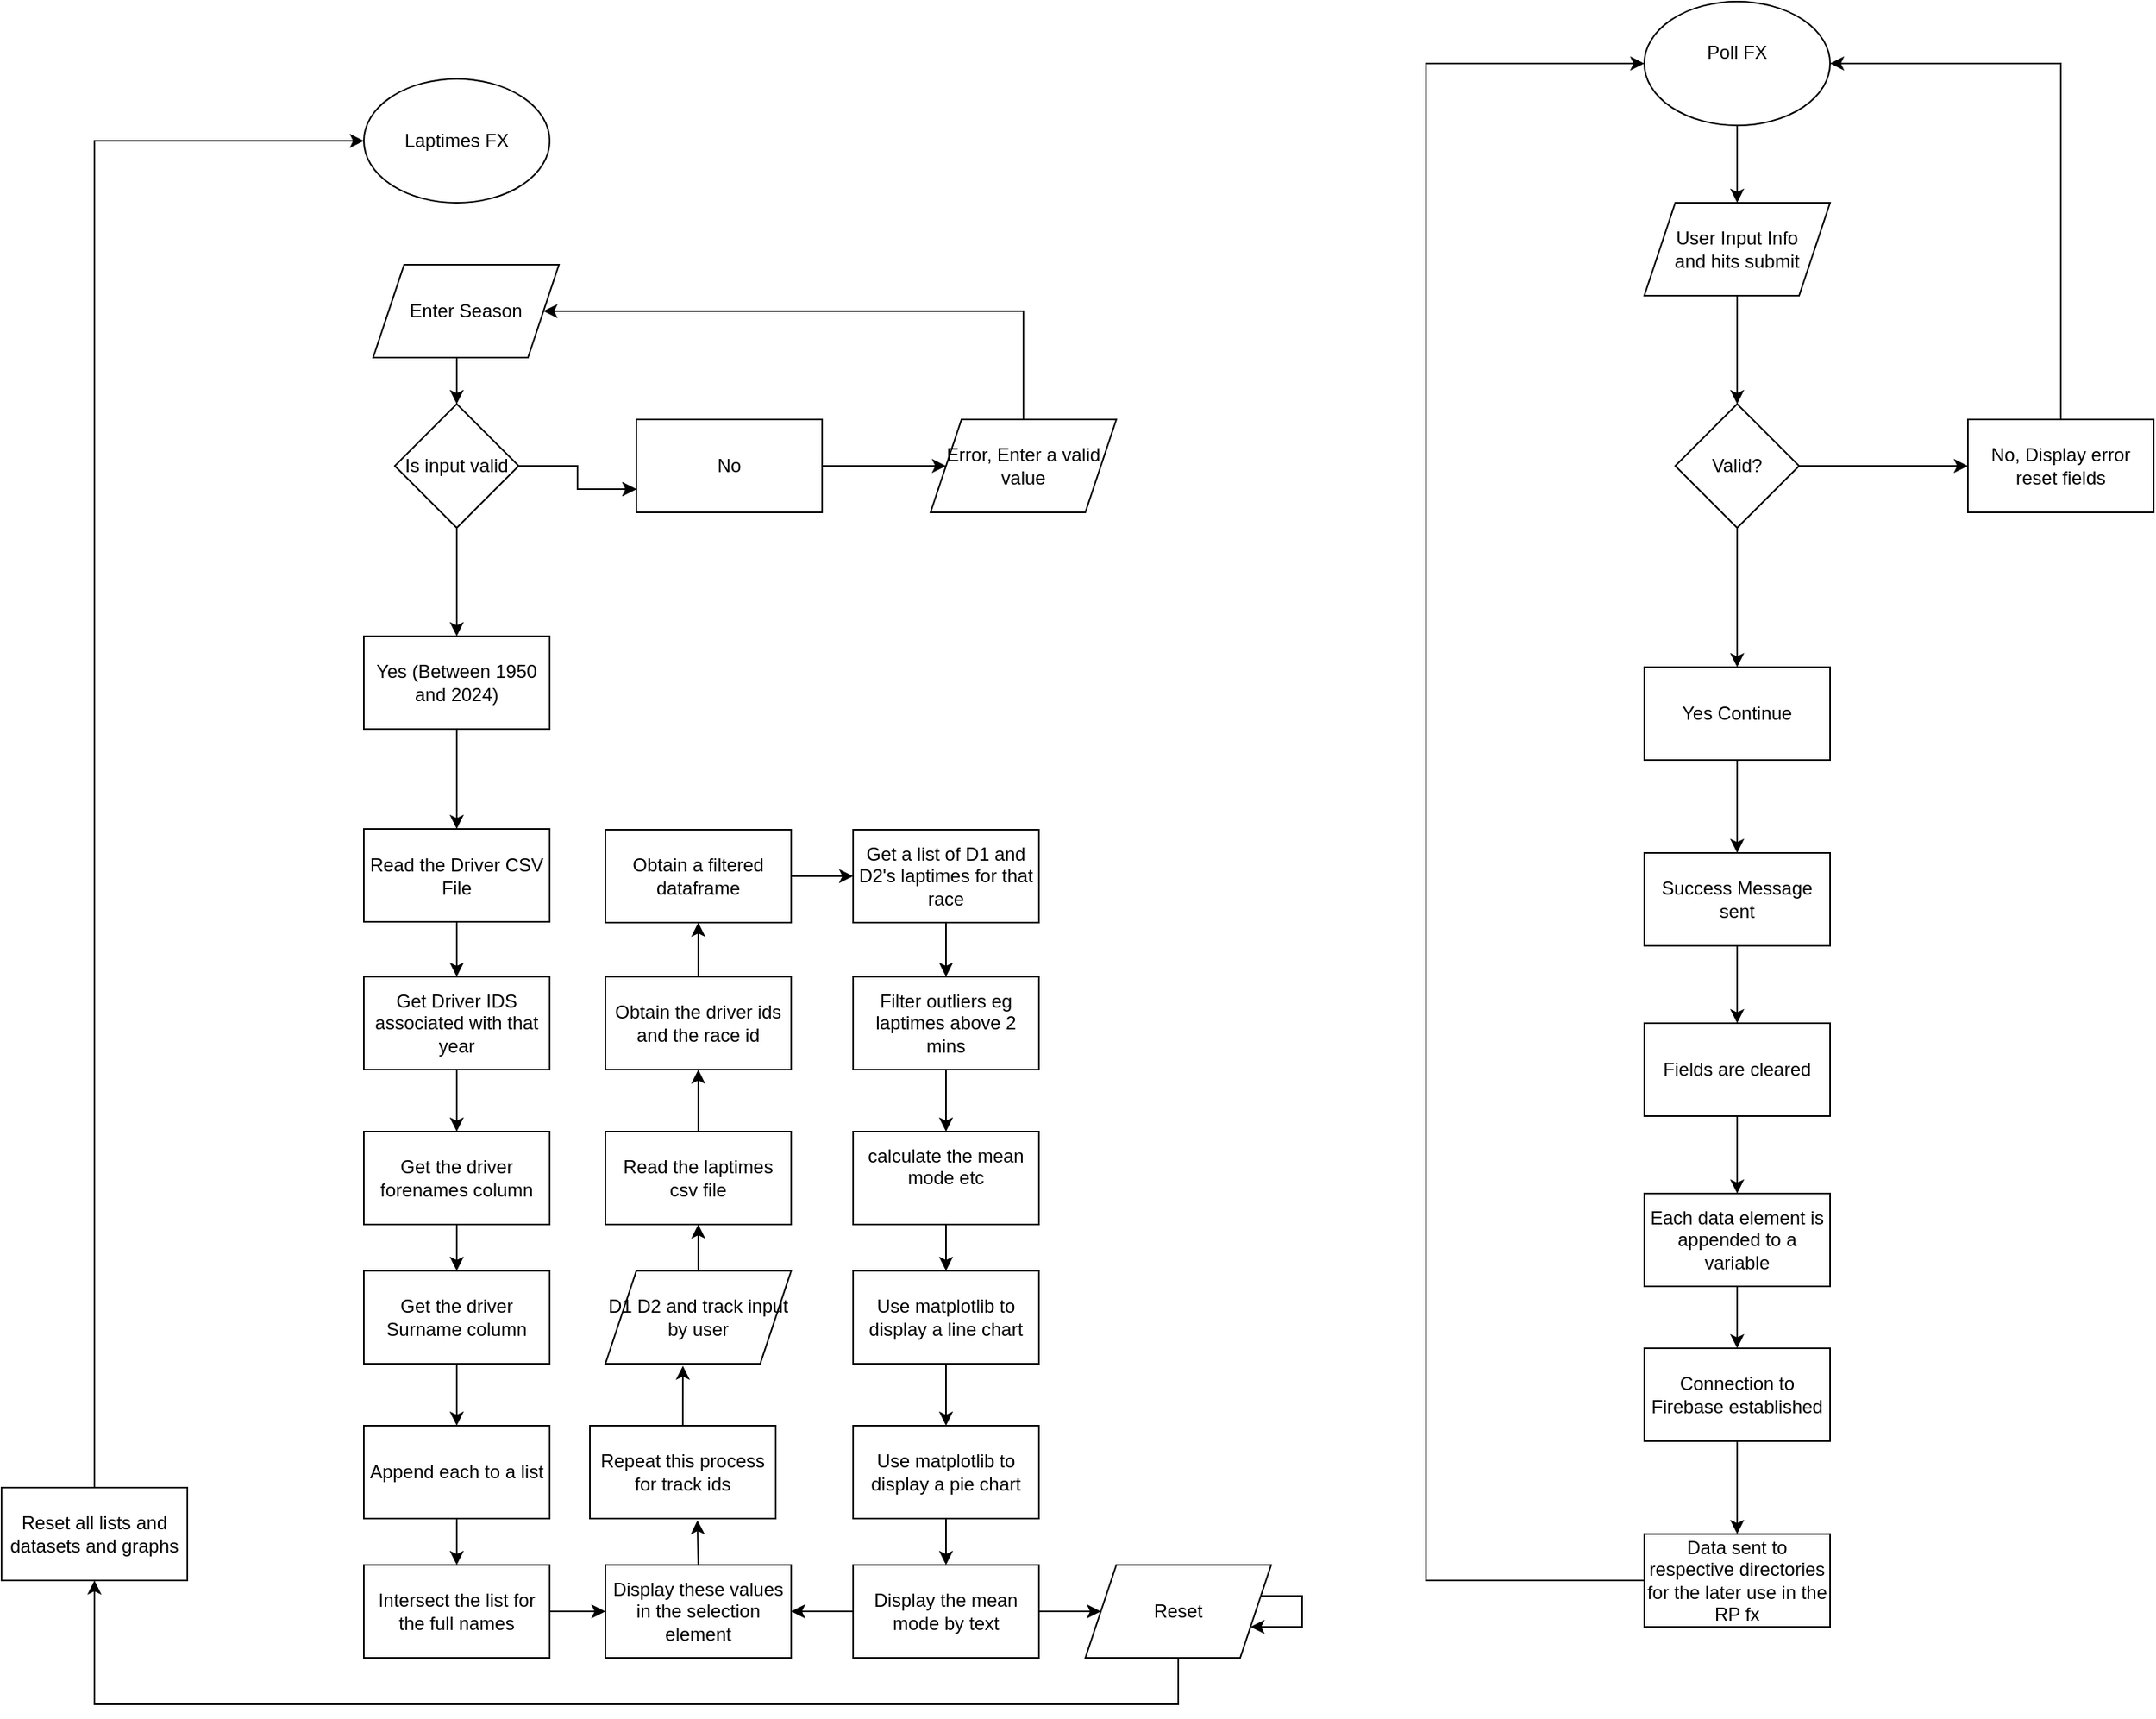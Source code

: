 <mxfile version="26.1.1">
  <diagram id="C5RBs43oDa-KdzZeNtuy" name="Page-1">
    <mxGraphModel dx="2100" dy="1116" grid="1" gridSize="10" guides="1" tooltips="1" connect="1" arrows="1" fold="1" page="1" pageScale="1" pageWidth="827" pageHeight="1169" math="0" shadow="0">
      <root>
        <mxCell id="WIyWlLk6GJQsqaUBKTNV-0" />
        <mxCell id="WIyWlLk6GJQsqaUBKTNV-1" parent="WIyWlLk6GJQsqaUBKTNV-0" />
        <mxCell id="D0Ey0NjeRFEps9NoPJpd-0" value="Laptimes FX" style="ellipse;whiteSpace=wrap;html=1;" vertex="1" parent="WIyWlLk6GJQsqaUBKTNV-1">
          <mxGeometry x="354" y="100" width="120" height="80" as="geometry" />
        </mxCell>
        <mxCell id="D0Ey0NjeRFEps9NoPJpd-53" style="edgeStyle=orthogonalEdgeStyle;rounded=0;orthogonalLoop=1;jettySize=auto;html=1;exitX=0.5;exitY=1;exitDx=0;exitDy=0;entryX=0.5;entryY=0;entryDx=0;entryDy=0;" edge="1" parent="WIyWlLk6GJQsqaUBKTNV-1" source="D0Ey0NjeRFEps9NoPJpd-5" target="D0Ey0NjeRFEps9NoPJpd-6">
          <mxGeometry relative="1" as="geometry" />
        </mxCell>
        <mxCell id="D0Ey0NjeRFEps9NoPJpd-5" value="Enter Season" style="shape=parallelogram;perimeter=parallelogramPerimeter;whiteSpace=wrap;html=1;fixedSize=1;" vertex="1" parent="WIyWlLk6GJQsqaUBKTNV-1">
          <mxGeometry x="360" y="220" width="120" height="60" as="geometry" />
        </mxCell>
        <mxCell id="D0Ey0NjeRFEps9NoPJpd-30" style="edgeStyle=orthogonalEdgeStyle;rounded=0;orthogonalLoop=1;jettySize=auto;html=1;exitX=0.5;exitY=1;exitDx=0;exitDy=0;entryX=0.5;entryY=0;entryDx=0;entryDy=0;" edge="1" parent="WIyWlLk6GJQsqaUBKTNV-1" source="D0Ey0NjeRFEps9NoPJpd-6" target="D0Ey0NjeRFEps9NoPJpd-7">
          <mxGeometry relative="1" as="geometry" />
        </mxCell>
        <mxCell id="D0Ey0NjeRFEps9NoPJpd-50" style="edgeStyle=orthogonalEdgeStyle;rounded=0;orthogonalLoop=1;jettySize=auto;html=1;exitX=1;exitY=0.5;exitDx=0;exitDy=0;entryX=0;entryY=0.75;entryDx=0;entryDy=0;" edge="1" parent="WIyWlLk6GJQsqaUBKTNV-1" source="D0Ey0NjeRFEps9NoPJpd-6" target="D0Ey0NjeRFEps9NoPJpd-8">
          <mxGeometry relative="1" as="geometry" />
        </mxCell>
        <mxCell id="D0Ey0NjeRFEps9NoPJpd-51" style="edgeStyle=orthogonalEdgeStyle;rounded=0;orthogonalLoop=1;jettySize=auto;html=1;exitX=1;exitY=0.5;exitDx=0;exitDy=0;entryX=0;entryY=0.75;entryDx=0;entryDy=0;" edge="1" parent="WIyWlLk6GJQsqaUBKTNV-1" source="D0Ey0NjeRFEps9NoPJpd-6" target="D0Ey0NjeRFEps9NoPJpd-8">
          <mxGeometry relative="1" as="geometry" />
        </mxCell>
        <mxCell id="D0Ey0NjeRFEps9NoPJpd-6" value="Is input valid" style="rhombus;whiteSpace=wrap;html=1;" vertex="1" parent="WIyWlLk6GJQsqaUBKTNV-1">
          <mxGeometry x="374" y="310" width="80" height="80" as="geometry" />
        </mxCell>
        <mxCell id="D0Ey0NjeRFEps9NoPJpd-31" style="edgeStyle=orthogonalEdgeStyle;rounded=0;orthogonalLoop=1;jettySize=auto;html=1;exitX=0.5;exitY=1;exitDx=0;exitDy=0;" edge="1" parent="WIyWlLk6GJQsqaUBKTNV-1" source="D0Ey0NjeRFEps9NoPJpd-7" target="D0Ey0NjeRFEps9NoPJpd-10">
          <mxGeometry relative="1" as="geometry" />
        </mxCell>
        <mxCell id="D0Ey0NjeRFEps9NoPJpd-7" value="Yes (Between 1950 and 2024)" style="rounded=0;whiteSpace=wrap;html=1;" vertex="1" parent="WIyWlLk6GJQsqaUBKTNV-1">
          <mxGeometry x="354" y="460" width="120" height="60" as="geometry" />
        </mxCell>
        <mxCell id="D0Ey0NjeRFEps9NoPJpd-52" style="edgeStyle=orthogonalEdgeStyle;rounded=0;orthogonalLoop=1;jettySize=auto;html=1;exitX=1;exitY=0.5;exitDx=0;exitDy=0;entryX=0;entryY=0.5;entryDx=0;entryDy=0;" edge="1" parent="WIyWlLk6GJQsqaUBKTNV-1" source="D0Ey0NjeRFEps9NoPJpd-8" target="D0Ey0NjeRFEps9NoPJpd-9">
          <mxGeometry relative="1" as="geometry" />
        </mxCell>
        <mxCell id="D0Ey0NjeRFEps9NoPJpd-8" value="No" style="rounded=0;whiteSpace=wrap;html=1;" vertex="1" parent="WIyWlLk6GJQsqaUBKTNV-1">
          <mxGeometry x="530" y="320" width="120" height="60" as="geometry" />
        </mxCell>
        <mxCell id="D0Ey0NjeRFEps9NoPJpd-54" style="edgeStyle=orthogonalEdgeStyle;rounded=0;orthogonalLoop=1;jettySize=auto;html=1;entryX=1;entryY=0.5;entryDx=0;entryDy=0;" edge="1" parent="WIyWlLk6GJQsqaUBKTNV-1" source="D0Ey0NjeRFEps9NoPJpd-9" target="D0Ey0NjeRFEps9NoPJpd-5">
          <mxGeometry relative="1" as="geometry">
            <Array as="points">
              <mxPoint x="780" y="250" />
            </Array>
          </mxGeometry>
        </mxCell>
        <mxCell id="D0Ey0NjeRFEps9NoPJpd-9" value="Error, Enter a valid value" style="shape=parallelogram;perimeter=parallelogramPerimeter;whiteSpace=wrap;html=1;fixedSize=1;" vertex="1" parent="WIyWlLk6GJQsqaUBKTNV-1">
          <mxGeometry x="720" y="320" width="120" height="60" as="geometry" />
        </mxCell>
        <mxCell id="D0Ey0NjeRFEps9NoPJpd-32" style="edgeStyle=orthogonalEdgeStyle;rounded=0;orthogonalLoop=1;jettySize=auto;html=1;exitX=0.5;exitY=1;exitDx=0;exitDy=0;entryX=0.5;entryY=0;entryDx=0;entryDy=0;" edge="1" parent="WIyWlLk6GJQsqaUBKTNV-1" source="D0Ey0NjeRFEps9NoPJpd-10" target="D0Ey0NjeRFEps9NoPJpd-11">
          <mxGeometry relative="1" as="geometry" />
        </mxCell>
        <mxCell id="D0Ey0NjeRFEps9NoPJpd-10" value="Read the Driver CSV File" style="rounded=0;whiteSpace=wrap;html=1;" vertex="1" parent="WIyWlLk6GJQsqaUBKTNV-1">
          <mxGeometry x="354" y="584.5" width="120" height="60" as="geometry" />
        </mxCell>
        <mxCell id="D0Ey0NjeRFEps9NoPJpd-33" style="edgeStyle=orthogonalEdgeStyle;rounded=0;orthogonalLoop=1;jettySize=auto;html=1;exitX=0.5;exitY=1;exitDx=0;exitDy=0;entryX=0.5;entryY=0;entryDx=0;entryDy=0;" edge="1" parent="WIyWlLk6GJQsqaUBKTNV-1" source="D0Ey0NjeRFEps9NoPJpd-11" target="D0Ey0NjeRFEps9NoPJpd-12">
          <mxGeometry relative="1" as="geometry" />
        </mxCell>
        <mxCell id="D0Ey0NjeRFEps9NoPJpd-11" value="Get Driver IDS associated with that year" style="rounded=0;whiteSpace=wrap;html=1;" vertex="1" parent="WIyWlLk6GJQsqaUBKTNV-1">
          <mxGeometry x="354" y="680" width="120" height="60" as="geometry" />
        </mxCell>
        <mxCell id="D0Ey0NjeRFEps9NoPJpd-34" style="edgeStyle=orthogonalEdgeStyle;rounded=0;orthogonalLoop=1;jettySize=auto;html=1;exitX=0.5;exitY=1;exitDx=0;exitDy=0;" edge="1" parent="WIyWlLk6GJQsqaUBKTNV-1" source="D0Ey0NjeRFEps9NoPJpd-12" target="D0Ey0NjeRFEps9NoPJpd-13">
          <mxGeometry relative="1" as="geometry" />
        </mxCell>
        <mxCell id="D0Ey0NjeRFEps9NoPJpd-12" value="Get the driver forenames column" style="rounded=0;whiteSpace=wrap;html=1;" vertex="1" parent="WIyWlLk6GJQsqaUBKTNV-1">
          <mxGeometry x="354" y="780" width="120" height="60" as="geometry" />
        </mxCell>
        <mxCell id="D0Ey0NjeRFEps9NoPJpd-35" style="edgeStyle=orthogonalEdgeStyle;rounded=0;orthogonalLoop=1;jettySize=auto;html=1;exitX=0.5;exitY=1;exitDx=0;exitDy=0;" edge="1" parent="WIyWlLk6GJQsqaUBKTNV-1" source="D0Ey0NjeRFEps9NoPJpd-13" target="D0Ey0NjeRFEps9NoPJpd-14">
          <mxGeometry relative="1" as="geometry" />
        </mxCell>
        <mxCell id="D0Ey0NjeRFEps9NoPJpd-13" value="Get the driver Surname column" style="rounded=0;whiteSpace=wrap;html=1;" vertex="1" parent="WIyWlLk6GJQsqaUBKTNV-1">
          <mxGeometry x="354" y="870" width="120" height="60" as="geometry" />
        </mxCell>
        <mxCell id="D0Ey0NjeRFEps9NoPJpd-36" style="edgeStyle=orthogonalEdgeStyle;rounded=0;orthogonalLoop=1;jettySize=auto;html=1;exitX=0.5;exitY=1;exitDx=0;exitDy=0;entryX=0.5;entryY=0;entryDx=0;entryDy=0;" edge="1" parent="WIyWlLk6GJQsqaUBKTNV-1" source="D0Ey0NjeRFEps9NoPJpd-14" target="D0Ey0NjeRFEps9NoPJpd-15">
          <mxGeometry relative="1" as="geometry" />
        </mxCell>
        <mxCell id="D0Ey0NjeRFEps9NoPJpd-14" value="Append each to a list" style="rounded=0;whiteSpace=wrap;html=1;" vertex="1" parent="WIyWlLk6GJQsqaUBKTNV-1">
          <mxGeometry x="354" y="970" width="120" height="60" as="geometry" />
        </mxCell>
        <mxCell id="D0Ey0NjeRFEps9NoPJpd-37" style="edgeStyle=orthogonalEdgeStyle;rounded=0;orthogonalLoop=1;jettySize=auto;html=1;exitX=1;exitY=0.5;exitDx=0;exitDy=0;entryX=0;entryY=0.5;entryDx=0;entryDy=0;" edge="1" parent="WIyWlLk6GJQsqaUBKTNV-1" source="D0Ey0NjeRFEps9NoPJpd-15" target="D0Ey0NjeRFEps9NoPJpd-16">
          <mxGeometry relative="1" as="geometry" />
        </mxCell>
        <mxCell id="D0Ey0NjeRFEps9NoPJpd-15" value="Intersect the list for the full names" style="rounded=0;whiteSpace=wrap;html=1;" vertex="1" parent="WIyWlLk6GJQsqaUBKTNV-1">
          <mxGeometry x="354" y="1060" width="120" height="60" as="geometry" />
        </mxCell>
        <mxCell id="D0Ey0NjeRFEps9NoPJpd-16" value="Display these values in the selection element" style="rounded=0;whiteSpace=wrap;html=1;" vertex="1" parent="WIyWlLk6GJQsqaUBKTNV-1">
          <mxGeometry x="510" y="1060" width="120" height="60" as="geometry" />
        </mxCell>
        <mxCell id="D0Ey0NjeRFEps9NoPJpd-40" style="edgeStyle=orthogonalEdgeStyle;rounded=0;orthogonalLoop=1;jettySize=auto;html=1;exitX=0.5;exitY=0;exitDx=0;exitDy=0;entryX=0.5;entryY=1;entryDx=0;entryDy=0;" edge="1" parent="WIyWlLk6GJQsqaUBKTNV-1" source="D0Ey0NjeRFEps9NoPJpd-17" target="D0Ey0NjeRFEps9NoPJpd-21">
          <mxGeometry relative="1" as="geometry" />
        </mxCell>
        <mxCell id="D0Ey0NjeRFEps9NoPJpd-17" value="D1 D2 and track input by user" style="shape=parallelogram;perimeter=parallelogramPerimeter;whiteSpace=wrap;html=1;fixedSize=1;" vertex="1" parent="WIyWlLk6GJQsqaUBKTNV-1">
          <mxGeometry x="510" y="870" width="120" height="60" as="geometry" />
        </mxCell>
        <mxCell id="D0Ey0NjeRFEps9NoPJpd-18" value="Repeat this process for track ids" style="rounded=0;whiteSpace=wrap;html=1;" vertex="1" parent="WIyWlLk6GJQsqaUBKTNV-1">
          <mxGeometry x="500" y="970" width="120" height="60" as="geometry" />
        </mxCell>
        <mxCell id="D0Ey0NjeRFEps9NoPJpd-42" style="edgeStyle=orthogonalEdgeStyle;rounded=0;orthogonalLoop=1;jettySize=auto;html=1;exitX=0.5;exitY=0;exitDx=0;exitDy=0;entryX=0.5;entryY=1;entryDx=0;entryDy=0;" edge="1" parent="WIyWlLk6GJQsqaUBKTNV-1" source="D0Ey0NjeRFEps9NoPJpd-19" target="D0Ey0NjeRFEps9NoPJpd-20">
          <mxGeometry relative="1" as="geometry" />
        </mxCell>
        <mxCell id="D0Ey0NjeRFEps9NoPJpd-19" value="Obtain the driver ids and the race id" style="rounded=0;whiteSpace=wrap;html=1;" vertex="1" parent="WIyWlLk6GJQsqaUBKTNV-1">
          <mxGeometry x="510" y="680" width="120" height="60" as="geometry" />
        </mxCell>
        <mxCell id="D0Ey0NjeRFEps9NoPJpd-43" style="edgeStyle=orthogonalEdgeStyle;rounded=0;orthogonalLoop=1;jettySize=auto;html=1;exitX=1;exitY=0.5;exitDx=0;exitDy=0;entryX=0;entryY=0.5;entryDx=0;entryDy=0;" edge="1" parent="WIyWlLk6GJQsqaUBKTNV-1" source="D0Ey0NjeRFEps9NoPJpd-20" target="D0Ey0NjeRFEps9NoPJpd-22">
          <mxGeometry relative="1" as="geometry" />
        </mxCell>
        <mxCell id="D0Ey0NjeRFEps9NoPJpd-20" value="Obtain a filtered dataframe" style="rounded=0;whiteSpace=wrap;html=1;" vertex="1" parent="WIyWlLk6GJQsqaUBKTNV-1">
          <mxGeometry x="510" y="585" width="120" height="60" as="geometry" />
        </mxCell>
        <mxCell id="D0Ey0NjeRFEps9NoPJpd-41" style="edgeStyle=orthogonalEdgeStyle;rounded=0;orthogonalLoop=1;jettySize=auto;html=1;exitX=0.5;exitY=0;exitDx=0;exitDy=0;entryX=0.5;entryY=1;entryDx=0;entryDy=0;" edge="1" parent="WIyWlLk6GJQsqaUBKTNV-1" source="D0Ey0NjeRFEps9NoPJpd-21" target="D0Ey0NjeRFEps9NoPJpd-19">
          <mxGeometry relative="1" as="geometry" />
        </mxCell>
        <mxCell id="D0Ey0NjeRFEps9NoPJpd-21" value="Read the laptimes csv file" style="rounded=0;whiteSpace=wrap;html=1;" vertex="1" parent="WIyWlLk6GJQsqaUBKTNV-1">
          <mxGeometry x="510" y="780" width="120" height="60" as="geometry" />
        </mxCell>
        <mxCell id="D0Ey0NjeRFEps9NoPJpd-44" style="edgeStyle=orthogonalEdgeStyle;rounded=0;orthogonalLoop=1;jettySize=auto;html=1;exitX=0.5;exitY=1;exitDx=0;exitDy=0;entryX=0.5;entryY=0;entryDx=0;entryDy=0;" edge="1" parent="WIyWlLk6GJQsqaUBKTNV-1" source="D0Ey0NjeRFEps9NoPJpd-22" target="D0Ey0NjeRFEps9NoPJpd-23">
          <mxGeometry relative="1" as="geometry" />
        </mxCell>
        <mxCell id="D0Ey0NjeRFEps9NoPJpd-22" value="Get a list of D1 and D2&#39;s laptimes for that race" style="rounded=0;whiteSpace=wrap;html=1;" vertex="1" parent="WIyWlLk6GJQsqaUBKTNV-1">
          <mxGeometry x="670" y="585" width="120" height="60" as="geometry" />
        </mxCell>
        <mxCell id="D0Ey0NjeRFEps9NoPJpd-45" style="edgeStyle=orthogonalEdgeStyle;rounded=0;orthogonalLoop=1;jettySize=auto;html=1;exitX=0.5;exitY=1;exitDx=0;exitDy=0;entryX=0.5;entryY=0;entryDx=0;entryDy=0;" edge="1" parent="WIyWlLk6GJQsqaUBKTNV-1" source="D0Ey0NjeRFEps9NoPJpd-23" target="D0Ey0NjeRFEps9NoPJpd-24">
          <mxGeometry relative="1" as="geometry" />
        </mxCell>
        <mxCell id="D0Ey0NjeRFEps9NoPJpd-23" value="Filter outliers eg laptimes above 2 mins" style="rounded=0;whiteSpace=wrap;html=1;" vertex="1" parent="WIyWlLk6GJQsqaUBKTNV-1">
          <mxGeometry x="670" y="680" width="120" height="60" as="geometry" />
        </mxCell>
        <mxCell id="D0Ey0NjeRFEps9NoPJpd-46" style="edgeStyle=orthogonalEdgeStyle;rounded=0;orthogonalLoop=1;jettySize=auto;html=1;exitX=0.5;exitY=1;exitDx=0;exitDy=0;entryX=0.5;entryY=0;entryDx=0;entryDy=0;" edge="1" parent="WIyWlLk6GJQsqaUBKTNV-1" source="D0Ey0NjeRFEps9NoPJpd-24" target="D0Ey0NjeRFEps9NoPJpd-27">
          <mxGeometry relative="1" as="geometry" />
        </mxCell>
        <mxCell id="D0Ey0NjeRFEps9NoPJpd-24" value="&lt;div&gt;calculate the mean mode etc&lt;/div&gt;&lt;div&gt;&lt;br&gt;&lt;/div&gt;" style="rounded=0;whiteSpace=wrap;html=1;" vertex="1" parent="WIyWlLk6GJQsqaUBKTNV-1">
          <mxGeometry x="670" y="780" width="120" height="60" as="geometry" />
        </mxCell>
        <mxCell id="D0Ey0NjeRFEps9NoPJpd-47" style="edgeStyle=orthogonalEdgeStyle;rounded=0;orthogonalLoop=1;jettySize=auto;html=1;exitX=0.5;exitY=1;exitDx=0;exitDy=0;entryX=0.5;entryY=0;entryDx=0;entryDy=0;" edge="1" parent="WIyWlLk6GJQsqaUBKTNV-1" source="D0Ey0NjeRFEps9NoPJpd-27" target="D0Ey0NjeRFEps9NoPJpd-28">
          <mxGeometry relative="1" as="geometry" />
        </mxCell>
        <mxCell id="D0Ey0NjeRFEps9NoPJpd-27" value="Use matplotlib to display a line chart" style="rounded=0;whiteSpace=wrap;html=1;" vertex="1" parent="WIyWlLk6GJQsqaUBKTNV-1">
          <mxGeometry x="670" y="870" width="120" height="60" as="geometry" />
        </mxCell>
        <mxCell id="D0Ey0NjeRFEps9NoPJpd-48" style="edgeStyle=orthogonalEdgeStyle;rounded=0;orthogonalLoop=1;jettySize=auto;html=1;exitX=0.5;exitY=1;exitDx=0;exitDy=0;entryX=0.5;entryY=0;entryDx=0;entryDy=0;" edge="1" parent="WIyWlLk6GJQsqaUBKTNV-1" source="D0Ey0NjeRFEps9NoPJpd-28" target="D0Ey0NjeRFEps9NoPJpd-29">
          <mxGeometry relative="1" as="geometry" />
        </mxCell>
        <mxCell id="D0Ey0NjeRFEps9NoPJpd-28" value="Use matplotlib to display a pie chart" style="rounded=0;whiteSpace=wrap;html=1;" vertex="1" parent="WIyWlLk6GJQsqaUBKTNV-1">
          <mxGeometry x="670" y="970" width="120" height="60" as="geometry" />
        </mxCell>
        <mxCell id="D0Ey0NjeRFEps9NoPJpd-58" style="edgeStyle=orthogonalEdgeStyle;rounded=0;orthogonalLoop=1;jettySize=auto;html=1;exitX=1;exitY=0.5;exitDx=0;exitDy=0;" edge="1" parent="WIyWlLk6GJQsqaUBKTNV-1" source="D0Ey0NjeRFEps9NoPJpd-29" target="D0Ey0NjeRFEps9NoPJpd-56">
          <mxGeometry relative="1" as="geometry" />
        </mxCell>
        <mxCell id="D0Ey0NjeRFEps9NoPJpd-60" value="" style="edgeStyle=orthogonalEdgeStyle;rounded=0;orthogonalLoop=1;jettySize=auto;html=1;" edge="1" parent="WIyWlLk6GJQsqaUBKTNV-1" source="D0Ey0NjeRFEps9NoPJpd-29" target="D0Ey0NjeRFEps9NoPJpd-16">
          <mxGeometry relative="1" as="geometry" />
        </mxCell>
        <mxCell id="D0Ey0NjeRFEps9NoPJpd-29" value="Display the mean mode by text" style="rounded=0;whiteSpace=wrap;html=1;" vertex="1" parent="WIyWlLk6GJQsqaUBKTNV-1">
          <mxGeometry x="670" y="1060" width="120" height="60" as="geometry" />
        </mxCell>
        <mxCell id="D0Ey0NjeRFEps9NoPJpd-38" style="edgeStyle=orthogonalEdgeStyle;rounded=0;orthogonalLoop=1;jettySize=auto;html=1;exitX=0.5;exitY=0;exitDx=0;exitDy=0;entryX=0.579;entryY=1.018;entryDx=0;entryDy=0;entryPerimeter=0;" edge="1" parent="WIyWlLk6GJQsqaUBKTNV-1" source="D0Ey0NjeRFEps9NoPJpd-16" target="D0Ey0NjeRFEps9NoPJpd-18">
          <mxGeometry relative="1" as="geometry" />
        </mxCell>
        <mxCell id="D0Ey0NjeRFEps9NoPJpd-39" style="edgeStyle=orthogonalEdgeStyle;rounded=0;orthogonalLoop=1;jettySize=auto;html=1;exitX=0.5;exitY=0;exitDx=0;exitDy=0;entryX=0.417;entryY=1.022;entryDx=0;entryDy=0;entryPerimeter=0;" edge="1" parent="WIyWlLk6GJQsqaUBKTNV-1" source="D0Ey0NjeRFEps9NoPJpd-18" target="D0Ey0NjeRFEps9NoPJpd-17">
          <mxGeometry relative="1" as="geometry" />
        </mxCell>
        <mxCell id="D0Ey0NjeRFEps9NoPJpd-59" style="edgeStyle=orthogonalEdgeStyle;rounded=0;orthogonalLoop=1;jettySize=auto;html=1;entryX=0.5;entryY=1;entryDx=0;entryDy=0;" edge="1" parent="WIyWlLk6GJQsqaUBKTNV-1" source="D0Ey0NjeRFEps9NoPJpd-56" target="D0Ey0NjeRFEps9NoPJpd-63">
          <mxGeometry relative="1" as="geometry">
            <mxPoint x="180" y="1100" as="targetPoint" />
            <Array as="points">
              <mxPoint x="880" y="1150" />
              <mxPoint x="180" y="1150" />
            </Array>
          </mxGeometry>
        </mxCell>
        <mxCell id="D0Ey0NjeRFEps9NoPJpd-56" value="Reset " style="shape=parallelogram;perimeter=parallelogramPerimeter;whiteSpace=wrap;html=1;fixedSize=1;" vertex="1" parent="WIyWlLk6GJQsqaUBKTNV-1">
          <mxGeometry x="820" y="1060" width="120" height="60" as="geometry" />
        </mxCell>
        <mxCell id="D0Ey0NjeRFEps9NoPJpd-57" style="edgeStyle=orthogonalEdgeStyle;rounded=0;orthogonalLoop=1;jettySize=auto;html=1;" edge="1" parent="WIyWlLk6GJQsqaUBKTNV-1" source="D0Ey0NjeRFEps9NoPJpd-56" target="D0Ey0NjeRFEps9NoPJpd-56">
          <mxGeometry relative="1" as="geometry" />
        </mxCell>
        <mxCell id="D0Ey0NjeRFEps9NoPJpd-65" style="edgeStyle=orthogonalEdgeStyle;rounded=0;orthogonalLoop=1;jettySize=auto;html=1;exitX=0.5;exitY=0;exitDx=0;exitDy=0;entryX=0;entryY=0.5;entryDx=0;entryDy=0;" edge="1" parent="WIyWlLk6GJQsqaUBKTNV-1" source="D0Ey0NjeRFEps9NoPJpd-63" target="D0Ey0NjeRFEps9NoPJpd-0">
          <mxGeometry relative="1" as="geometry">
            <mxPoint x="180" y="110" as="targetPoint" />
          </mxGeometry>
        </mxCell>
        <mxCell id="D0Ey0NjeRFEps9NoPJpd-63" value="Reset all lists and datasets and graphs" style="rounded=0;whiteSpace=wrap;html=1;" vertex="1" parent="WIyWlLk6GJQsqaUBKTNV-1">
          <mxGeometry x="120" y="1010" width="120" height="60" as="geometry" />
        </mxCell>
        <mxCell id="D0Ey0NjeRFEps9NoPJpd-75" style="edgeStyle=orthogonalEdgeStyle;rounded=0;orthogonalLoop=1;jettySize=auto;html=1;exitX=0.5;exitY=1;exitDx=0;exitDy=0;entryX=0.5;entryY=0;entryDx=0;entryDy=0;" edge="1" parent="WIyWlLk6GJQsqaUBKTNV-1" source="D0Ey0NjeRFEps9NoPJpd-66" target="D0Ey0NjeRFEps9NoPJpd-67">
          <mxGeometry relative="1" as="geometry" />
        </mxCell>
        <mxCell id="D0Ey0NjeRFEps9NoPJpd-66" value="&lt;div&gt;Poll FX&lt;/div&gt;&lt;div&gt;&lt;br&gt;&lt;/div&gt;" style="ellipse;whiteSpace=wrap;html=1;" vertex="1" parent="WIyWlLk6GJQsqaUBKTNV-1">
          <mxGeometry x="1181" y="50" width="120" height="80" as="geometry" />
        </mxCell>
        <mxCell id="D0Ey0NjeRFEps9NoPJpd-76" style="edgeStyle=orthogonalEdgeStyle;rounded=0;orthogonalLoop=1;jettySize=auto;html=1;exitX=0.5;exitY=1;exitDx=0;exitDy=0;" edge="1" parent="WIyWlLk6GJQsqaUBKTNV-1" source="D0Ey0NjeRFEps9NoPJpd-67" target="D0Ey0NjeRFEps9NoPJpd-71">
          <mxGeometry relative="1" as="geometry" />
        </mxCell>
        <mxCell id="D0Ey0NjeRFEps9NoPJpd-67" value="&lt;div&gt;User Input Info&lt;/div&gt;&lt;div&gt;and hits submit&lt;/div&gt;" style="shape=parallelogram;perimeter=parallelogramPerimeter;whiteSpace=wrap;html=1;fixedSize=1;" vertex="1" parent="WIyWlLk6GJQsqaUBKTNV-1">
          <mxGeometry x="1181" y="180" width="120" height="60" as="geometry" />
        </mxCell>
        <mxCell id="D0Ey0NjeRFEps9NoPJpd-77" style="edgeStyle=orthogonalEdgeStyle;rounded=0;orthogonalLoop=1;jettySize=auto;html=1;exitX=1;exitY=0.5;exitDx=0;exitDy=0;entryX=0;entryY=0.5;entryDx=0;entryDy=0;" edge="1" parent="WIyWlLk6GJQsqaUBKTNV-1" source="D0Ey0NjeRFEps9NoPJpd-71" target="D0Ey0NjeRFEps9NoPJpd-73">
          <mxGeometry relative="1" as="geometry">
            <mxPoint x="1360" y="370" as="targetPoint" />
          </mxGeometry>
        </mxCell>
        <mxCell id="D0Ey0NjeRFEps9NoPJpd-79" style="edgeStyle=orthogonalEdgeStyle;rounded=0;orthogonalLoop=1;jettySize=auto;html=1;exitX=0.5;exitY=1;exitDx=0;exitDy=0;entryX=0.5;entryY=0;entryDx=0;entryDy=0;" edge="1" parent="WIyWlLk6GJQsqaUBKTNV-1" source="D0Ey0NjeRFEps9NoPJpd-71" target="D0Ey0NjeRFEps9NoPJpd-72">
          <mxGeometry relative="1" as="geometry" />
        </mxCell>
        <mxCell id="D0Ey0NjeRFEps9NoPJpd-71" value="Valid?" style="rhombus;whiteSpace=wrap;html=1;" vertex="1" parent="WIyWlLk6GJQsqaUBKTNV-1">
          <mxGeometry x="1201" y="310" width="80" height="80" as="geometry" />
        </mxCell>
        <mxCell id="D0Ey0NjeRFEps9NoPJpd-85" style="edgeStyle=orthogonalEdgeStyle;rounded=0;orthogonalLoop=1;jettySize=auto;html=1;exitX=0.5;exitY=1;exitDx=0;exitDy=0;entryX=0.5;entryY=0;entryDx=0;entryDy=0;" edge="1" parent="WIyWlLk6GJQsqaUBKTNV-1" source="D0Ey0NjeRFEps9NoPJpd-72" target="D0Ey0NjeRFEps9NoPJpd-80">
          <mxGeometry relative="1" as="geometry" />
        </mxCell>
        <mxCell id="D0Ey0NjeRFEps9NoPJpd-72" value="Yes Continue" style="rounded=0;whiteSpace=wrap;html=1;" vertex="1" parent="WIyWlLk6GJQsqaUBKTNV-1">
          <mxGeometry x="1181" y="480" width="120" height="60" as="geometry" />
        </mxCell>
        <mxCell id="D0Ey0NjeRFEps9NoPJpd-74" style="edgeStyle=orthogonalEdgeStyle;rounded=0;orthogonalLoop=1;jettySize=auto;html=1;entryX=1;entryY=0.5;entryDx=0;entryDy=0;" edge="1" parent="WIyWlLk6GJQsqaUBKTNV-1" source="D0Ey0NjeRFEps9NoPJpd-73" target="D0Ey0NjeRFEps9NoPJpd-66">
          <mxGeometry relative="1" as="geometry">
            <mxPoint x="1450" y="80" as="targetPoint" />
            <Array as="points">
              <mxPoint x="1450" y="90" />
            </Array>
          </mxGeometry>
        </mxCell>
        <mxCell id="D0Ey0NjeRFEps9NoPJpd-73" value="No, Display error reset fields" style="rounded=0;whiteSpace=wrap;html=1;" vertex="1" parent="WIyWlLk6GJQsqaUBKTNV-1">
          <mxGeometry x="1390" y="320" width="120" height="60" as="geometry" />
        </mxCell>
        <mxCell id="D0Ey0NjeRFEps9NoPJpd-86" style="edgeStyle=orthogonalEdgeStyle;rounded=0;orthogonalLoop=1;jettySize=auto;html=1;exitX=0.5;exitY=1;exitDx=0;exitDy=0;entryX=0.5;entryY=0;entryDx=0;entryDy=0;" edge="1" parent="WIyWlLk6GJQsqaUBKTNV-1" source="D0Ey0NjeRFEps9NoPJpd-80" target="D0Ey0NjeRFEps9NoPJpd-81">
          <mxGeometry relative="1" as="geometry" />
        </mxCell>
        <mxCell id="D0Ey0NjeRFEps9NoPJpd-80" value="Success Message sent" style="rounded=0;whiteSpace=wrap;html=1;" vertex="1" parent="WIyWlLk6GJQsqaUBKTNV-1">
          <mxGeometry x="1181" y="600" width="120" height="60" as="geometry" />
        </mxCell>
        <mxCell id="D0Ey0NjeRFEps9NoPJpd-87" style="edgeStyle=orthogonalEdgeStyle;rounded=0;orthogonalLoop=1;jettySize=auto;html=1;exitX=0.5;exitY=1;exitDx=0;exitDy=0;entryX=0.5;entryY=0;entryDx=0;entryDy=0;" edge="1" parent="WIyWlLk6GJQsqaUBKTNV-1" source="D0Ey0NjeRFEps9NoPJpd-81" target="D0Ey0NjeRFEps9NoPJpd-82">
          <mxGeometry relative="1" as="geometry" />
        </mxCell>
        <mxCell id="D0Ey0NjeRFEps9NoPJpd-81" value="Fields are cleared" style="rounded=0;whiteSpace=wrap;html=1;" vertex="1" parent="WIyWlLk6GJQsqaUBKTNV-1">
          <mxGeometry x="1181" y="710" width="120" height="60" as="geometry" />
        </mxCell>
        <mxCell id="D0Ey0NjeRFEps9NoPJpd-88" style="edgeStyle=orthogonalEdgeStyle;rounded=0;orthogonalLoop=1;jettySize=auto;html=1;exitX=0.5;exitY=1;exitDx=0;exitDy=0;entryX=0.5;entryY=0;entryDx=0;entryDy=0;" edge="1" parent="WIyWlLk6GJQsqaUBKTNV-1" source="D0Ey0NjeRFEps9NoPJpd-82" target="D0Ey0NjeRFEps9NoPJpd-83">
          <mxGeometry relative="1" as="geometry" />
        </mxCell>
        <mxCell id="D0Ey0NjeRFEps9NoPJpd-82" value="Each data element is appended to a variable" style="rounded=0;whiteSpace=wrap;html=1;" vertex="1" parent="WIyWlLk6GJQsqaUBKTNV-1">
          <mxGeometry x="1181" y="820" width="120" height="60" as="geometry" />
        </mxCell>
        <mxCell id="D0Ey0NjeRFEps9NoPJpd-89" style="edgeStyle=orthogonalEdgeStyle;rounded=0;orthogonalLoop=1;jettySize=auto;html=1;exitX=0.5;exitY=1;exitDx=0;exitDy=0;entryX=0.5;entryY=0;entryDx=0;entryDy=0;" edge="1" parent="WIyWlLk6GJQsqaUBKTNV-1" source="D0Ey0NjeRFEps9NoPJpd-83" target="D0Ey0NjeRFEps9NoPJpd-84">
          <mxGeometry relative="1" as="geometry" />
        </mxCell>
        <mxCell id="D0Ey0NjeRFEps9NoPJpd-83" value="Connection to Firebase established" style="rounded=0;whiteSpace=wrap;html=1;" vertex="1" parent="WIyWlLk6GJQsqaUBKTNV-1">
          <mxGeometry x="1181" y="920" width="120" height="60" as="geometry" />
        </mxCell>
        <mxCell id="D0Ey0NjeRFEps9NoPJpd-90" style="edgeStyle=orthogonalEdgeStyle;rounded=0;orthogonalLoop=1;jettySize=auto;html=1;exitX=0;exitY=0.5;exitDx=0;exitDy=0;entryX=0;entryY=0.5;entryDx=0;entryDy=0;" edge="1" parent="WIyWlLk6GJQsqaUBKTNV-1" source="D0Ey0NjeRFEps9NoPJpd-84" target="D0Ey0NjeRFEps9NoPJpd-66">
          <mxGeometry relative="1" as="geometry">
            <mxPoint x="1070" y="440" as="targetPoint" />
            <Array as="points">
              <mxPoint x="1040" y="1070" />
              <mxPoint x="1040" y="90" />
            </Array>
          </mxGeometry>
        </mxCell>
        <mxCell id="D0Ey0NjeRFEps9NoPJpd-84" value="Data sent to respective directories for the later use in the RP fx" style="rounded=0;whiteSpace=wrap;html=1;" vertex="1" parent="WIyWlLk6GJQsqaUBKTNV-1">
          <mxGeometry x="1181" y="1040" width="120" height="60" as="geometry" />
        </mxCell>
      </root>
    </mxGraphModel>
  </diagram>
</mxfile>
